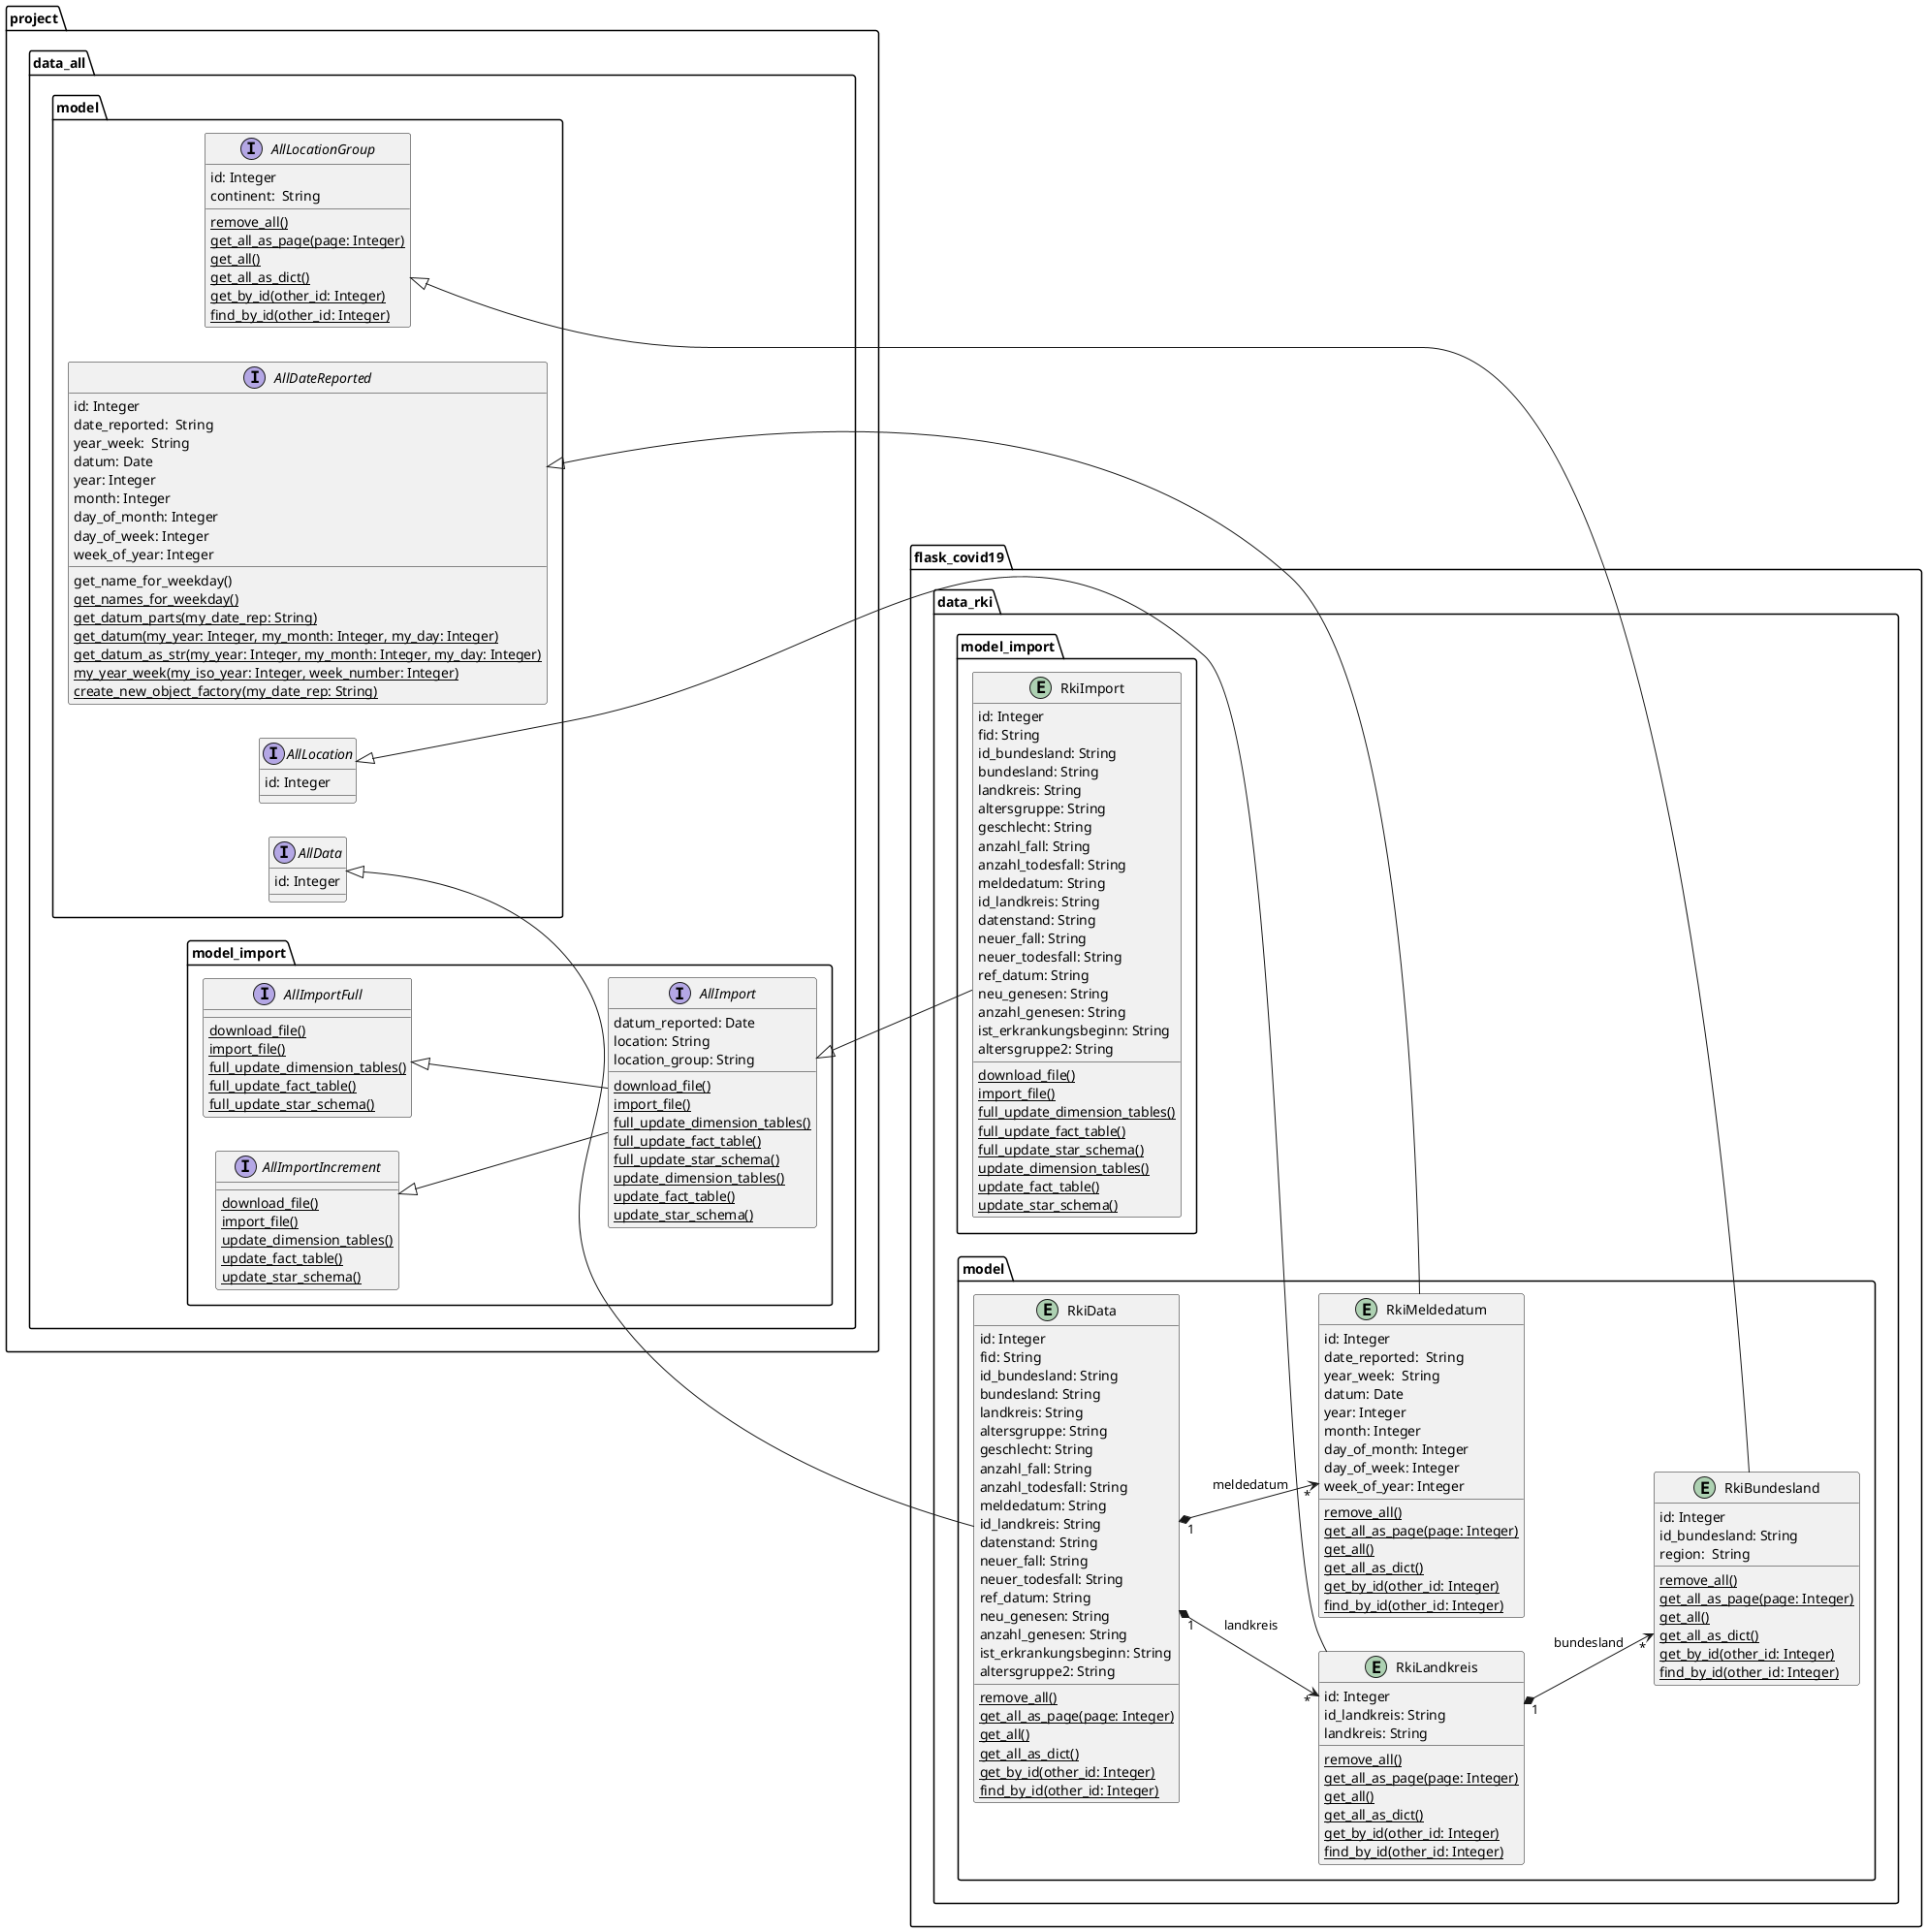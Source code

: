 @startuml
left to right direction


package project.data_all.model_import {

	interface AllImportFull {
		{classifier} download_file()
		{classifier} import_file()
		{classifier} full_update_dimension_tables()
		{classifier} full_update_fact_table()
		{classifier} full_update_star_schema()
	}

	interface AllImportIncrement {
		{classifier} download_file()
		{classifier} import_file()
		{classifier} update_dimension_tables()
		{classifier} update_fact_table()
		{classifier} update_star_schema()
	}

	interface AllImport {
	    datum_reported: Date
		location: String
		location_group: String
		{classifier} download_file()
		{classifier} import_file()
		{classifier} full_update_dimension_tables()
		{classifier} full_update_fact_table()
		{classifier} full_update_star_schema()
		{classifier} update_dimension_tables()
		{classifier} update_fact_table()
		{classifier} update_star_schema()
	}
}

package flask_covid19.data_rki.model_import {

	entity RkiImport {
		id: Integer
	    fid: String
	    id_bundesland: String
	    bundesland: String
	    landkreis: String
	    altersgruppe: String
	    geschlecht: String
	    anzahl_fall: String
	    anzahl_todesfall: String
	    meldedatum: String
	    id_landkreis: String
	    datenstand: String
	    neuer_fall: String
	    neuer_todesfall: String
	    ref_datum: String
	    neu_genesen: String
	    anzahl_genesen: String
	    ist_erkrankungsbeginn: String
	    altersgruppe2: String
		{classifier} download_file()
		{classifier} import_file()
		{classifier} full_update_dimension_tables()
		{classifier} full_update_fact_table()
		{classifier} full_update_star_schema()
		{classifier} update_dimension_tables()
		{classifier} update_fact_table()
		{classifier} update_star_schema()
	}

}

AllImportFull <|-- AllImport
AllImportIncrement <|-- AllImport
AllImport <|-- RkiImport



package project.data_all.model {

	interface AllDateReported {
	    id: Integer
		date_reported:  String
	    year_week:  String
	    datum: Date
	    year: Integer
	    month: Integer
	    day_of_month: Integer
	    day_of_week: Integer
	    week_of_year: Integer
		get_name_for_weekday()
		{classifier} get_names_for_weekday()
		{classifier} get_datum_parts(my_date_rep: String)
		{classifier} get_datum(my_year: Integer, my_month: Integer, my_day: Integer)
		{classifier} get_datum_as_str(my_year: Integer, my_month: Integer, my_day: Integer)
		{classifier} my_year_week(my_iso_year: Integer, week_number: Integer)
		{classifier} create_new_object_factory(my_date_rep: String)
	}

	interface AllLocationGroup {
	    id: Integer
	    continent:  String
	    {classifier} remove_all()
	    {classifier} get_all_as_page(page: Integer)
	    {classifier} get_all()
	    {classifier} get_all_as_dict()
	    {classifier} get_by_id(other_id: Integer)
	    {classifier} find_by_id(other_id: Integer)
	}
	interface AllLocation {
	    id: Integer
    }
	interface AllData {
	    id: Integer
	}
}

package flask_covid19.data_rki.model {

	entity RkiMeldedatum {
	    id: Integer
		date_reported:  String
	    year_week:  String
	    datum: Date
	    year: Integer
	    month: Integer
	    day_of_month: Integer
	    day_of_week: Integer
	    week_of_year: Integer
	    {classifier} remove_all()
	    {classifier} get_all_as_page(page: Integer)
	    {classifier} get_all()
	    {classifier} get_all_as_dict()
	    {classifier} get_by_id(other_id: Integer)
	    {classifier} find_by_id(other_id: Integer)
	}

	entity RkiBundesland {
	    id: Integer
		id_bundesland: String
	    region:  String
	    {classifier} remove_all()
	    {classifier} get_all_as_page(page: Integer)
	    {classifier} get_all()
	    {classifier} get_all_as_dict()
	    {classifier} get_by_id(other_id: Integer)
	    {classifier} find_by_id(other_id: Integer)
	}

	entity RkiLandkreis {
	    id: Integer
		id_landkreis: String
		landkreis: String
	    {classifier} remove_all()
	    {classifier} get_all_as_page(page: Integer)
	    {classifier} get_all()
	    {classifier} get_all_as_dict()
	    {classifier} get_by_id(other_id: Integer)
	    {classifier} find_by_id(other_id: Integer)
	}

	entity RkiData {
	    id: Integer
	    fid: String
	    id_bundesland: String
	    bundesland: String
	    landkreis: String
	    altersgruppe: String
	    geschlecht: String
	    anzahl_fall: String
	    anzahl_todesfall: String
	    meldedatum: String
	    id_landkreis: String
	    datenstand: String
	    neuer_fall: String
	    neuer_todesfall: String
	    ref_datum: String
	    neu_genesen: String
	    anzahl_genesen: String
	    ist_erkrankungsbeginn: String
	    altersgruppe2: String
	    {classifier} remove_all()
	    {classifier} get_all_as_page(page: Integer)
	    {classifier} get_all()
	    {classifier} get_all_as_dict()
	    {classifier} get_by_id(other_id: Integer)
	    {classifier} find_by_id(other_id: Integer)
	}
}

AllDateReported <|-- RkiMeldedatum
AllLocationGroup <|-- RkiBundesland
AllLocation <|-- RkiLandkreis
AllData <|-- RkiData

RkiLandkreis "1" *--> "*" RkiBundesland : bundesland
RkiData "1" *--> "*" RkiLandkreis : landkreis
RkiData "1" *--> "*" RkiMeldedatum : meldedatum

@enduml
